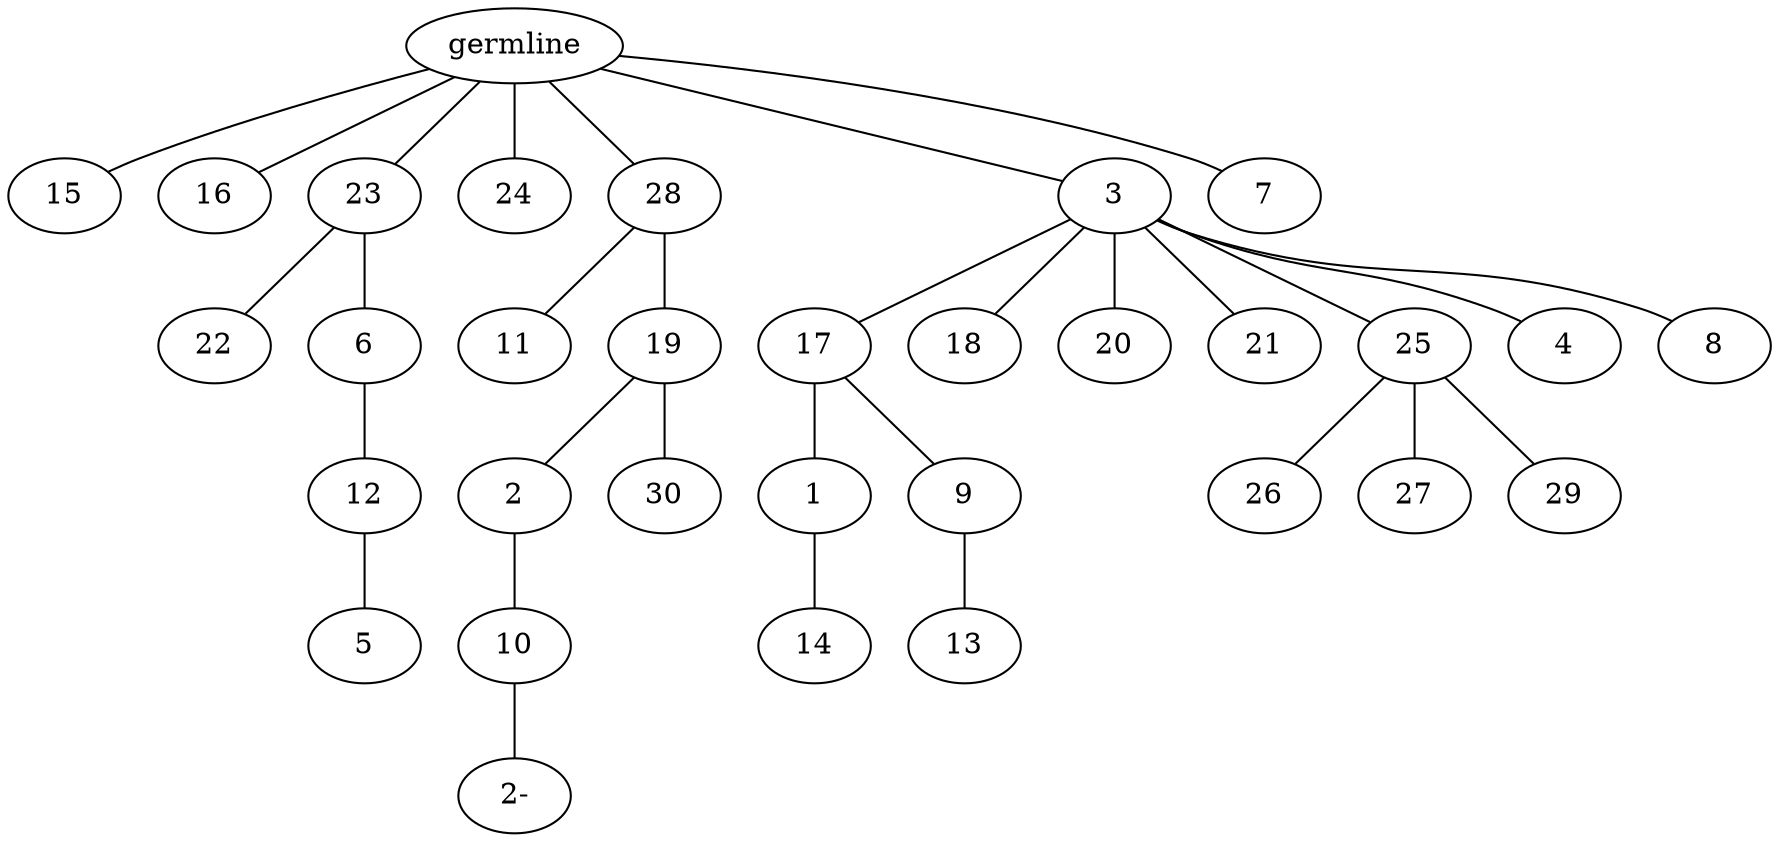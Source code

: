 graph tree {
    "140085696898960" [label="germline"];
    "140085696917664" [label="15"];
    "140085696917856" [label="16"];
    "140085696918192" [label="23"];
    "140085696918672" [label="22"];
    "140085696918912" [label="6"];
    "140085696919488" [label="12"];
    "140085696920016" [label="5"];
    "140085696918528" [label="24"];
    "140085696918816" [label="28"];
    "140085696920304" [label="11"];
    "140085696920400" [label="19"];
    "140085696921216" [label="2"];
    "140085696884944" [label="10"];
    "140085696920448" [label="2-"];
    "140085696921360" [label="30"];
    "140085696919920" [label="3"];
    "140085696885376" [label="17"];
    "140085696885952" [label="1"];
    "140085696886384" [label="14"];
    "140085696886288" [label="9"];
    "140085696886912" [label="13"];
    "140085696885472" [label="18"];
    "140085696885808" [label="20"];
    "140085696887056" [label="21"];
    "140085696887632" [label="25"];
    "140085696888064" [label="26"];
    "140085696888304" [label="27"];
    "140085696888592" [label="29"];
    "140085696888208" [label="4"];
    "140085696887920" [label="8"];
    "140085696920880" [label="7"];
    "140085696898960" -- "140085696917664";
    "140085696898960" -- "140085696917856";
    "140085696898960" -- "140085696918192";
    "140085696898960" -- "140085696918528";
    "140085696898960" -- "140085696918816";
    "140085696898960" -- "140085696919920";
    "140085696898960" -- "140085696920880";
    "140085696918192" -- "140085696918672";
    "140085696918192" -- "140085696918912";
    "140085696918912" -- "140085696919488";
    "140085696919488" -- "140085696920016";
    "140085696918816" -- "140085696920304";
    "140085696918816" -- "140085696920400";
    "140085696920400" -- "140085696921216";
    "140085696920400" -- "140085696921360";
    "140085696921216" -- "140085696884944";
    "140085696884944" -- "140085696920448";
    "140085696919920" -- "140085696885376";
    "140085696919920" -- "140085696885472";
    "140085696919920" -- "140085696885808";
    "140085696919920" -- "140085696887056";
    "140085696919920" -- "140085696887632";
    "140085696919920" -- "140085696888208";
    "140085696919920" -- "140085696887920";
    "140085696885376" -- "140085696885952";
    "140085696885376" -- "140085696886288";
    "140085696885952" -- "140085696886384";
    "140085696886288" -- "140085696886912";
    "140085696887632" -- "140085696888064";
    "140085696887632" -- "140085696888304";
    "140085696887632" -- "140085696888592";
}
